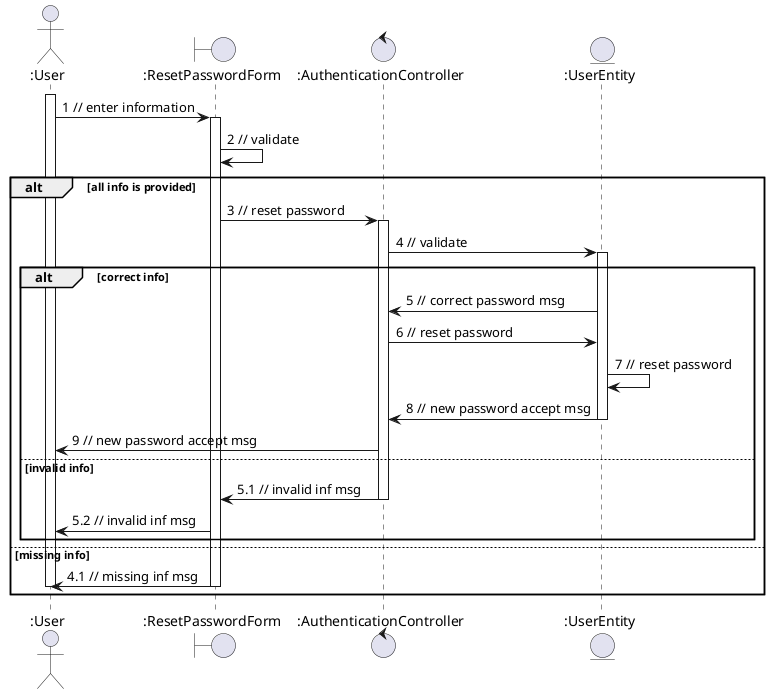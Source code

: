 @startuml
actor ":User"
boundary ":ResetPasswordForm"
control ":AuthenticationController"
entity ":UserEntity"
activate ":User"
":User" -> ":ResetPasswordForm" : 1 // enter information
activate ":ResetPasswordForm"
":ResetPasswordForm" -> ":ResetPasswordForm" : 2 // validate
alt all info is provided

":ResetPasswordForm" -> ":AuthenticationController" : 3 // reset password
activate ":AuthenticationController"
":AuthenticationController" -> ":UserEntity" : 4 // validate

alt correct info
activate ":UserEntity"
":UserEntity" -> ":AuthenticationController" : 5 // correct password msg
":AuthenticationController" -> ":UserEntity" : 6 // reset password

":UserEntity" -> ":UserEntity" : 7 // reset password
":UserEntity" -> ":AuthenticationController" : 8 // new password accept msg
deactivate ":UserEntity"
":AuthenticationController" -> ":User" : 9 // new password accept msg

else invalid info

":AuthenticationController" -> ":ResetPasswordForm" : 5.1 // invalid inf msg
deactivate ":AuthenticationController"
":ResetPasswordForm" -> ":User" : 5.2 // invalid inf msg

end

else missing info

":ResetPasswordForm" -> ":User" : 4.1 // missing inf msg
deactivate ":ResetPasswordForm"
deactivate ":User"
end
@enduml